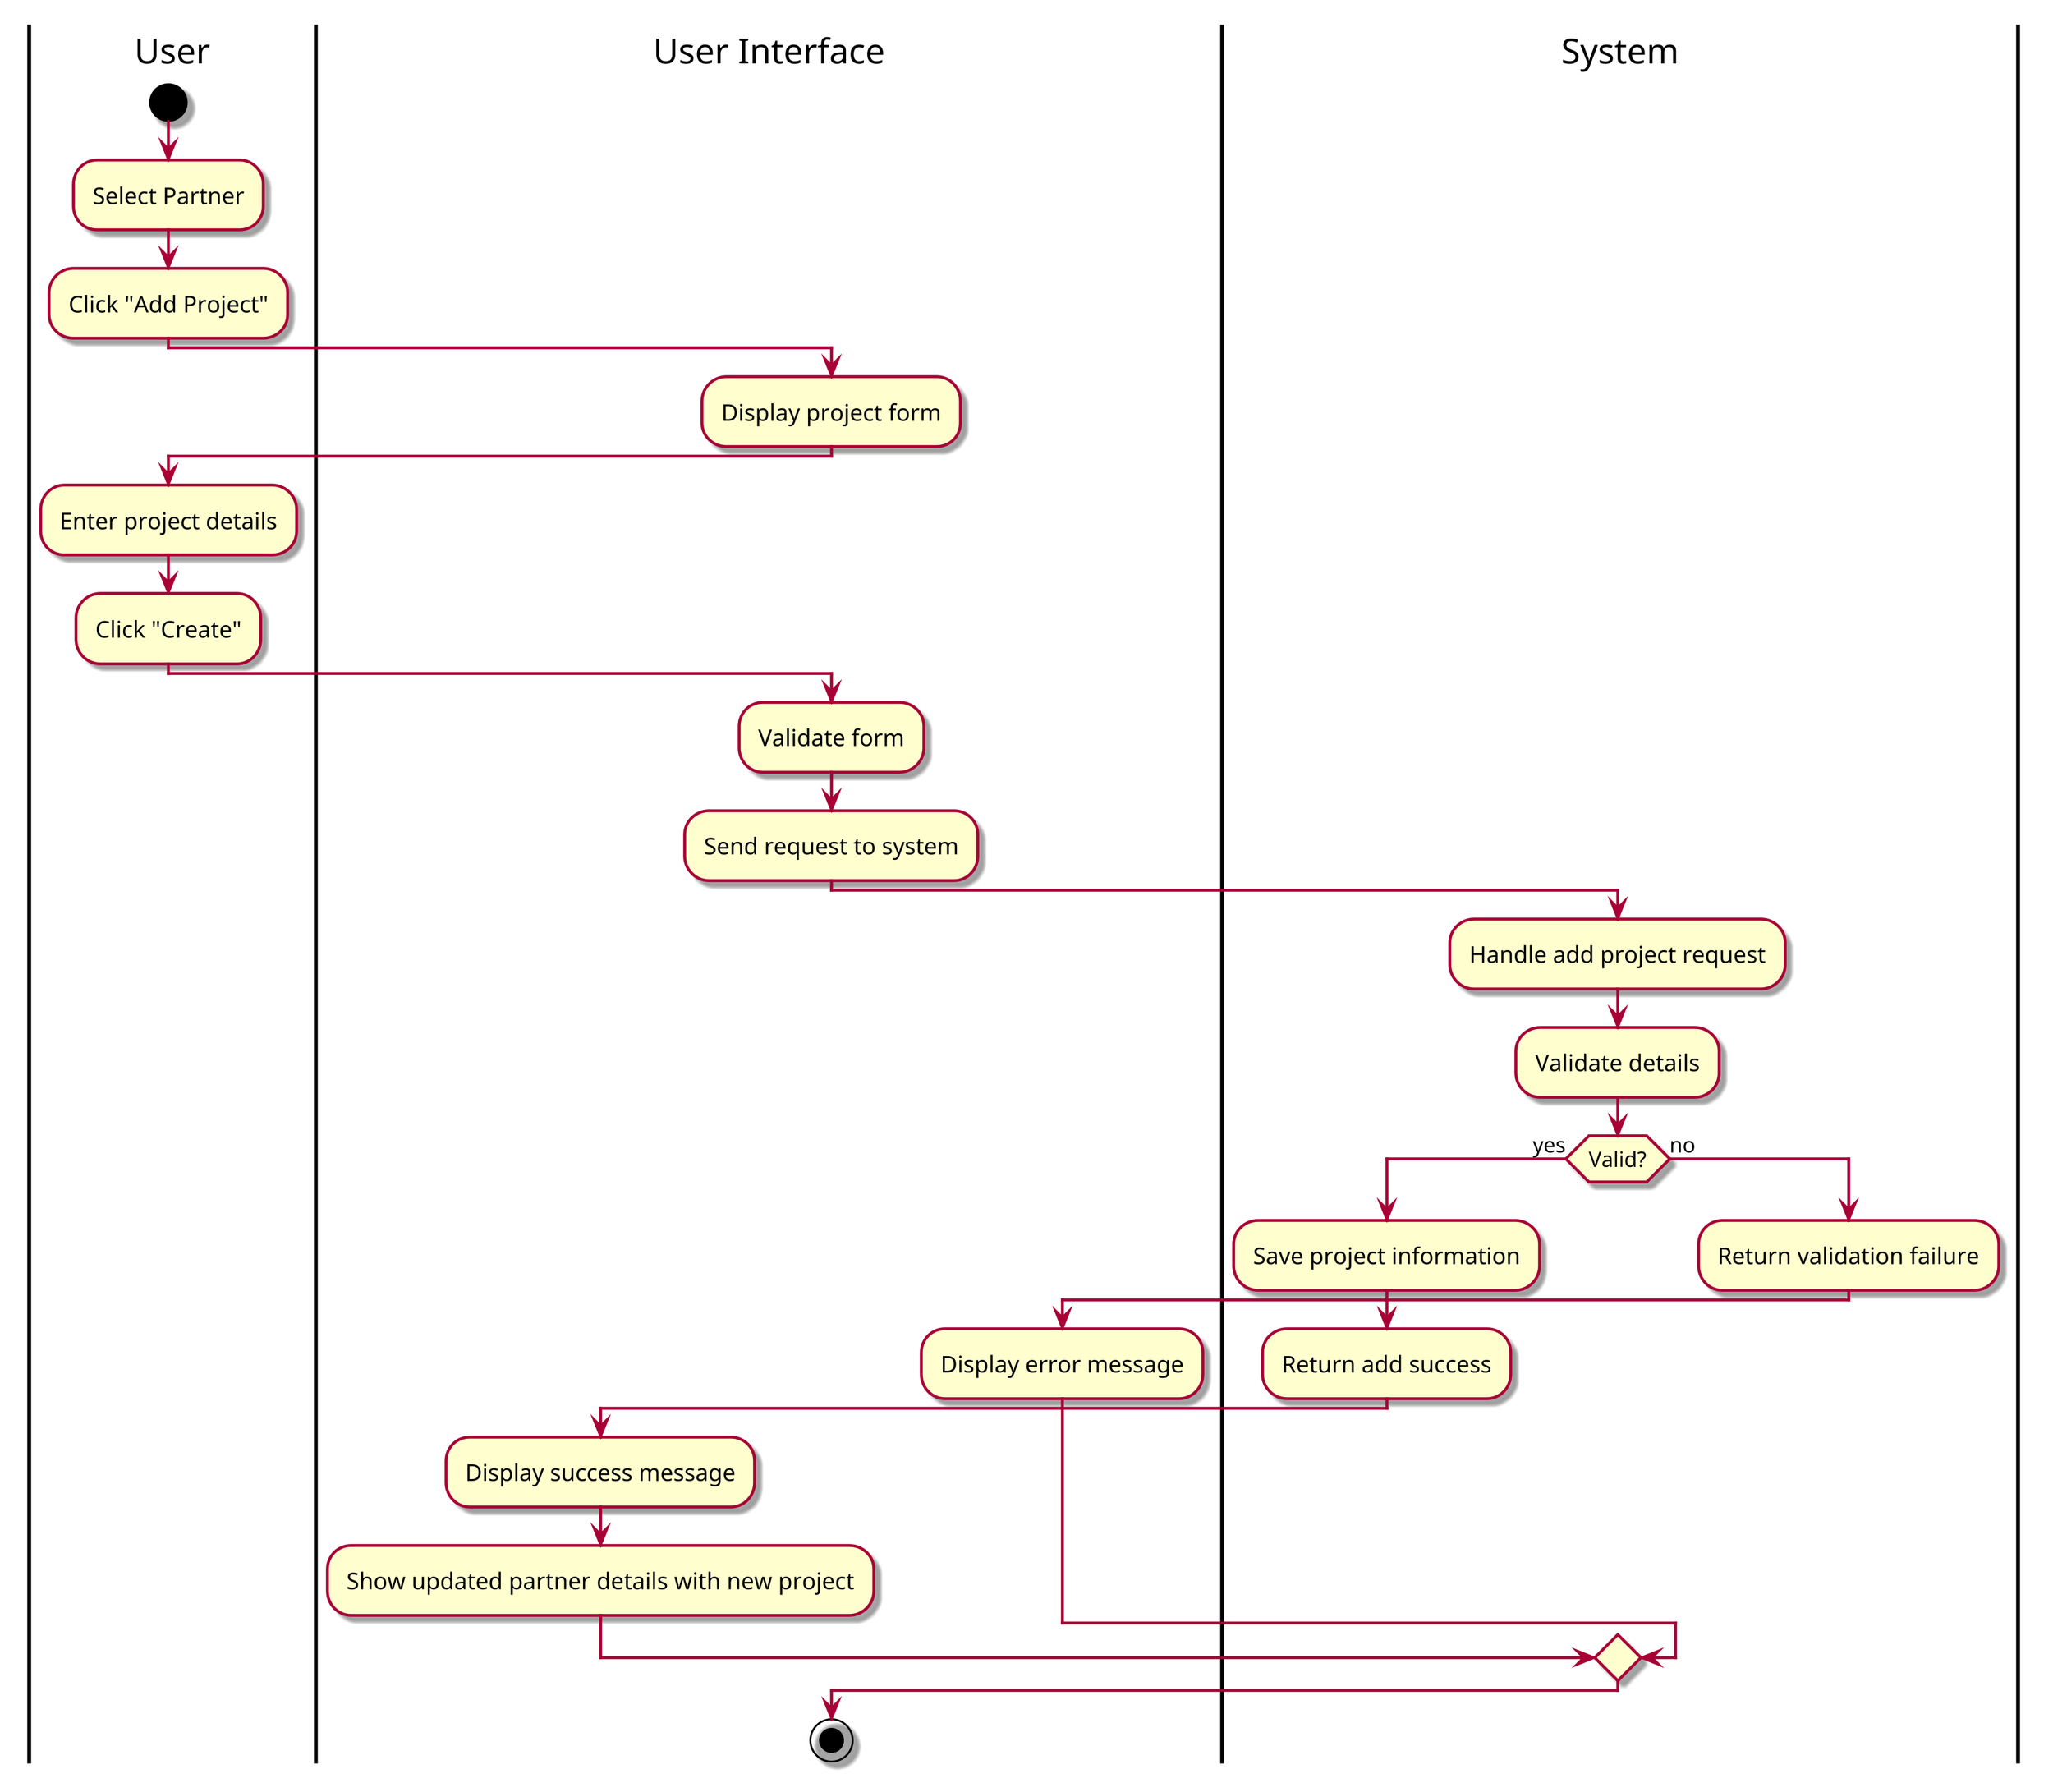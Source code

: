 @startuml Create Project
skin rose
scale 3

|User|
start
:Select Partner;
:Click "Add Project";
|User Interface|
:Display project form;
|User|
:Enter project details;
:Click "Create";
|User Interface|
:Validate form;
:Send request to system;
|System|
:Handle add project request;
:Validate details;
if (Valid?) then (yes)
  :Save project information;
  :Return add success;
  |User Interface|
  :Display success message;
  :Show updated partner details with new project;
else (no)
  |System|
  :Return validation failure;
  |User Interface|
  :Display error message;
endif
stop

@enduml